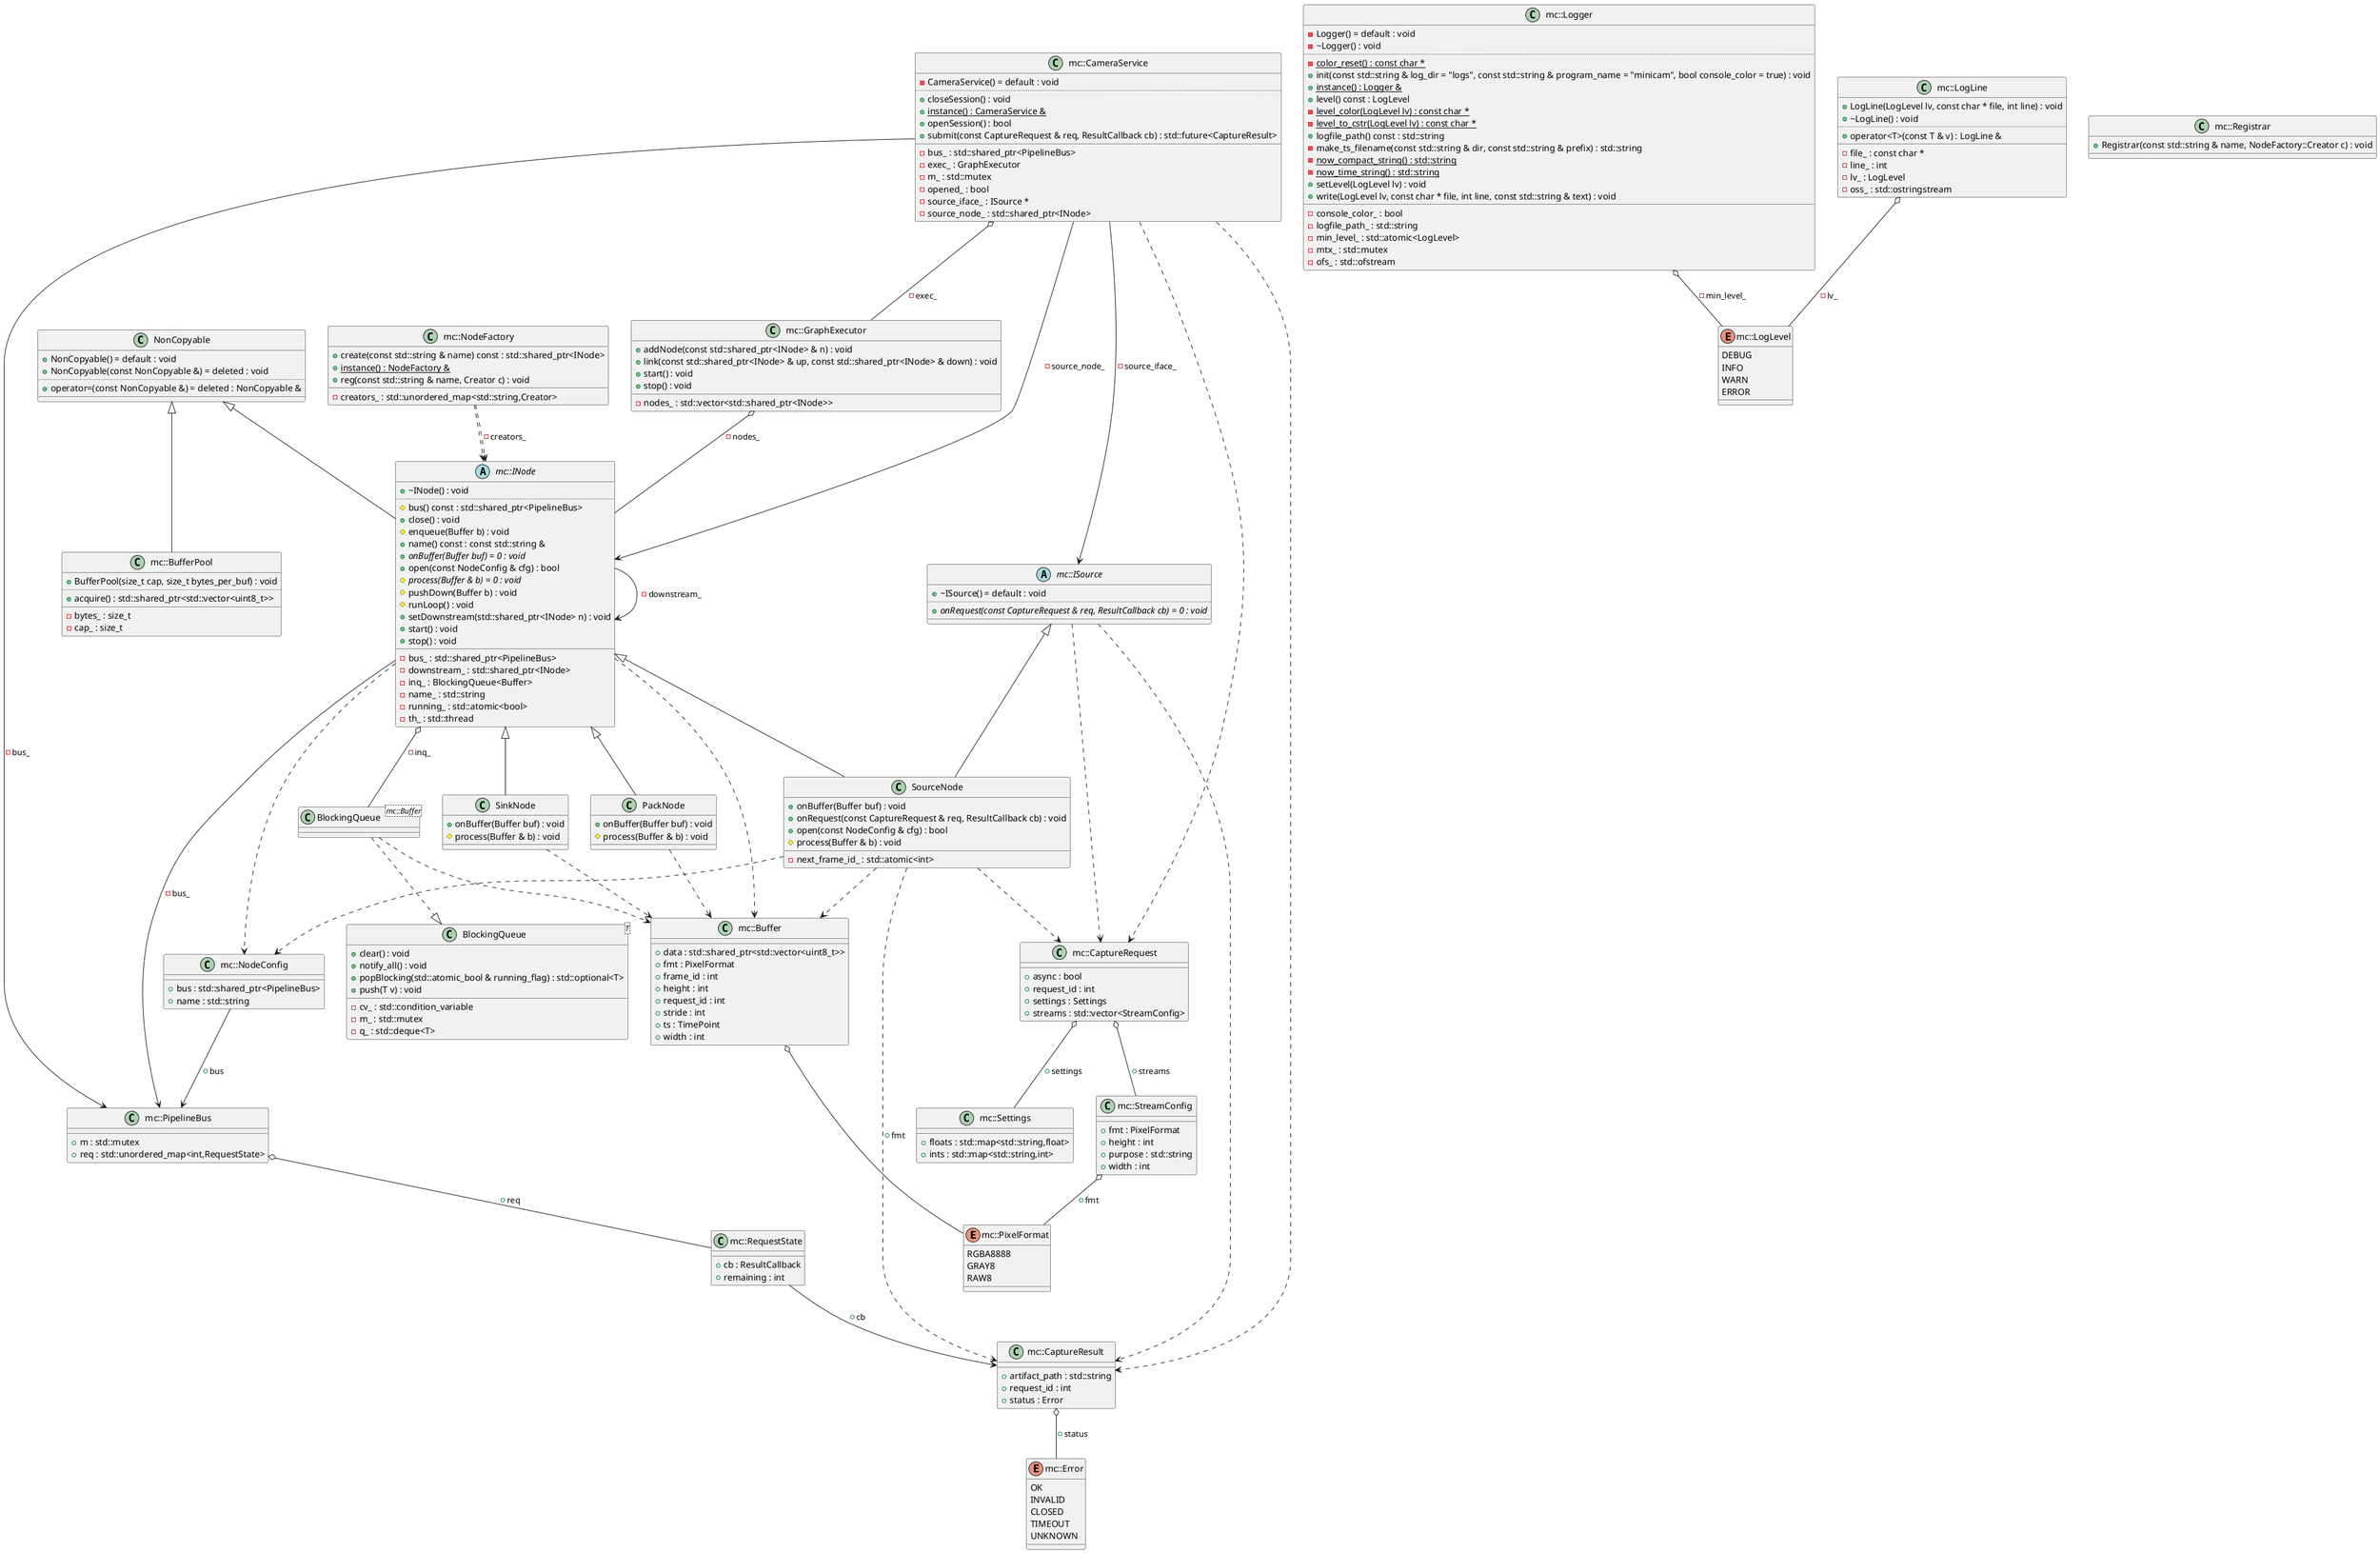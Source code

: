@startuml
enum "mc::PixelFormat" as C_0002263303045840656977
enum C_0002263303045840656977 {
RGBA8888
GRAY8
RAW8
}
enum "mc::Error" as C_0013625041519183561520
enum C_0013625041519183561520 {
OK
INVALID
CLOSED
TIMEOUT
UNKNOWN
}
class "mc::Buffer" as C_0009171545013454044788
class C_0009171545013454044788 {
__
+data : std::shared_ptr<std::vector<uint8_t>>
+fmt : PixelFormat
+frame_id : int
+height : int
+request_id : int
+stride : int
+ts : TimePoint
+width : int
}
class "mc::BufferPool" as C_0007712890257417083454
class C_0007712890257417083454 {
+BufferPool(size_t cap, size_t bytes_per_buf) : void
..
+acquire() : std::shared_ptr<std::vector<uint8_t>>
__
-bytes_ : size_t
-cap_ : size_t
}
enum "mc::LogLevel" as C_0002438828622979450295
enum C_0002438828622979450295 {
DEBUG
INFO
WARN
ERROR
}
class "mc::Logger" as C_0013063711495372386786
class C_0013063711495372386786 {
-Logger() = default : void
-~Logger() : void
..
{static} -color_reset() : const char *
+init(const std::string & log_dir = "logs", const std::string & program_name = "minicam", bool console_color = true) : void
{static} +instance() : Logger &
+level() const : LogLevel
{static} -level_color(LogLevel lv) : const char *
{static} -level_to_cstr(LogLevel lv) : const char *
+logfile_path() const : std::string
-make_ts_filename(const std::string & dir, const std::string & prefix) : std::string
{static} -now_compact_string() : std::string
{static} -now_time_string() : std::string
+setLevel(LogLevel lv) : void
+write(LogLevel lv, const char * file, int line, const std::string & text) : void
__
-console_color_ : bool
-logfile_path_ : std::string
-min_level_ : std::atomic<LogLevel>
-mtx_ : std::mutex
-ofs_ : std::ofstream
}
class "mc::LogLine" as C_0001661437457430348213
class C_0001661437457430348213 {
+LogLine(LogLevel lv, const char * file, int line) : void
+~LogLine() : void
..
+operator<T>(const T & v) : LogLine &
__
-file_ : const char *
-line_ : int
-lv_ : LogLevel
-oss_ : std::ostringstream
}
class "mc::Settings" as C_0016271119505648103915
class C_0016271119505648103915 {
__
+floats : std::map<std::string,float>
+ints : std::map<std::string,int>
}
class "mc::StreamConfig" as C_0011106816633775617728
class C_0011106816633775617728 {
__
+fmt : PixelFormat
+height : int
+purpose : std::string
+width : int
}
class "mc::CaptureRequest" as C_0011453904650235584806
class C_0011453904650235584806 {
__
+async : bool
+request_id : int
+settings : Settings
+streams : std::vector<StreamConfig>
}
class "mc::CaptureResult" as C_0003790633301303657255
class C_0003790633301303657255 {
__
+artifact_path : std::string
+request_id : int
+status : Error
}
class "mc::RequestState" as C_0011600526546242901759
class C_0011600526546242901759 {
__
+cb : ResultCallback
+remaining : int
}
class "mc::PipelineBus" as C_0016594682297027924223
class C_0016594682297027924223 {
__
+m : std::mutex
+req : std::unordered_map<int,RequestState>
}
class "mc::NodeConfig" as C_0006286502119241324156
class C_0006286502119241324156 {
__
+bus : std::shared_ptr<PipelineBus>
+name : std::string
}
abstract "mc::INode" as C_0003509329023045814024
abstract C_0003509329023045814024 {
+~INode() : void
..
#bus() const : std::shared_ptr<PipelineBus>
+close() : void
#enqueue(Buffer b) : void
+name() const : const std::string &
{abstract} +onBuffer(Buffer buf) = 0 : void
+open(const NodeConfig & cfg) : bool
{abstract} #process(Buffer & b) = 0 : void
#pushDown(Buffer b) : void
#runLoop() : void
+setDownstream(std::shared_ptr<INode> n) : void
+start() : void
+stop() : void
__
-bus_ : std::shared_ptr<PipelineBus>
-downstream_ : std::shared_ptr<INode>
-inq_ : BlockingQueue<Buffer>
-name_ : std::string
-running_ : std::atomic<bool>
-th_ : std::thread
}
class "mc::NodeFactory" as C_0005462687135532756160
class C_0005462687135532756160 {
+create(const std::string & name) const : std::shared_ptr<INode>
{static} +instance() : NodeFactory &
+reg(const std::string & name, Creator c) : void
__
-creators_ : std::unordered_map<std::string,Creator>
}
class "mc::Registrar" as C_0016579010134386172554
class C_0016579010134386172554 {
+Registrar(const std::string & name, NodeFactory::Creator c) : void
__
}
abstract "mc::ISource" as C_0005542072409888318490
abstract C_0005542072409888318490 {
+~ISource() = default : void
..
{abstract} +onRequest(const CaptureRequest & req, ResultCallback cb) = 0 : void
__
}
class "mc::GraphExecutor" as C_0007936216209441329518
class C_0007936216209441329518 {
+addNode(const std::shared_ptr<INode> & n) : void
+link(const std::shared_ptr<INode> & up, const std::shared_ptr<INode> & down) : void
+start() : void
+stop() : void
__
-nodes_ : std::vector<std::shared_ptr<INode>>
}
class "mc::CameraService" as C_0002849512389143462135
class C_0002849512389143462135 {
-CameraService() = default : void
..
+closeSession() : void
{static} +instance() : CameraService &
+openSession() : bool
+submit(const CaptureRequest & req, ResultCallback cb) : std::future<CaptureResult>
__
-bus_ : std::shared_ptr<PipelineBus>
-exec_ : GraphExecutor
-m_ : std::mutex
-opened_ : bool
-source_iface_ : ISource *
-source_node_ : std::shared_ptr<INode>
}
class "NonCopyable" as C_0003249014624577677817
class C_0003249014624577677817 {
+NonCopyable() = default : void
+NonCopyable(const NonCopyable &) = deleted : void
..
+operator=(const NonCopyable &) = deleted : NonCopyable &
__
}
class "BlockingQueue<T>" as C_0007838423220565471269
class C_0007838423220565471269 {
+clear() : void
+notify_all() : void
+popBlocking(std::atomic_bool & running_flag) : std::optional<T>
+push(T v) : void
__
-cv_ : std::condition_variable
-m_ : std::mutex
-q_ : std::deque<T>
}
class "BlockingQueue<mc::Buffer>" as C_0005628680674035532160
class C_0005628680674035532160 {
__
}
class "SinkNode" as C_0009540071098556759480
class C_0009540071098556759480 {
+onBuffer(Buffer buf) : void
#process(Buffer & b) : void
__
}
class "PackNode" as C_0011069566161062570132
class C_0011069566161062570132 {
+onBuffer(Buffer buf) : void
#process(Buffer & b) : void
__
}
class "SourceNode" as C_0001438775150474876560
class C_0001438775150474876560 {
+onBuffer(Buffer buf) : void
+onRequest(const CaptureRequest & req, ResultCallback cb) : void
+open(const NodeConfig & cfg) : bool
#process(Buffer & b) : void
__
-next_frame_id_ : std::atomic<int>
}
C_0009171545013454044788 o-- C_0002263303045840656977 : +fmt
C_0003249014624577677817 <|-- C_0007712890257417083454
C_0013063711495372386786 o-- C_0002438828622979450295 : -min_level_
C_0001661437457430348213 o-- C_0002438828622979450295 : -lv_
C_0011106816633775617728 o-- C_0002263303045840656977 : +fmt
C_0011453904650235584806 o-- C_0016271119505648103915 : +settings
C_0011453904650235584806 o-- C_0011106816633775617728 : +streams
C_0003790633301303657255 o-- C_0013625041519183561520 : +status
C_0011600526546242901759 --> C_0003790633301303657255 : +cb
C_0016594682297027924223 o-- C_0011600526546242901759 : +req
C_0006286502119241324156 --> C_0016594682297027924223 : +bus
C_0003509329023045814024 ..> C_0006286502119241324156
C_0003509329023045814024 ..> C_0009171545013454044788
C_0003509329023045814024 --> C_0003509329023045814024 : -downstream_
C_0003509329023045814024 --> C_0016594682297027924223 : -bus_
C_0003509329023045814024 o-- C_0005628680674035532160 : -inq_
C_0003249014624577677817 <|-- C_0003509329023045814024
C_0005462687135532756160 ..> C_0003509329023045814024
C_0005462687135532756160 ..> C_0003509329023045814024 : -creators_
C_0005542072409888318490 ..> C_0011453904650235584806
C_0005542072409888318490 ..> C_0003790633301303657255
C_0007936216209441329518 o-- C_0003509329023045814024 : -nodes_
C_0002849512389143462135 ..> C_0011453904650235584806
C_0002849512389143462135 ..> C_0003790633301303657255
C_0002849512389143462135 o-- C_0007936216209441329518 : -exec_
C_0002849512389143462135 --> C_0016594682297027924223 : -bus_
C_0002849512389143462135 --> C_0003509329023045814024 : -source_node_
C_0002849512389143462135 --> C_0005542072409888318490 : -source_iface_
C_0005628680674035532160 ..> C_0009171545013454044788
C_0005628680674035532160 ..|> C_0007838423220565471269
C_0009540071098556759480 ..> C_0009171545013454044788
C_0003509329023045814024 <|-- C_0009540071098556759480
C_0011069566161062570132 ..> C_0009171545013454044788
C_0003509329023045814024 <|-- C_0011069566161062570132
C_0001438775150474876560 ..> C_0006286502119241324156
C_0001438775150474876560 ..> C_0011453904650235584806
C_0001438775150474876560 ..> C_0003790633301303657255
C_0001438775150474876560 ..> C_0009171545013454044788
C_0003509329023045814024 <|-- C_0001438775150474876560
C_0005542072409888318490 <|-- C_0001438775150474876560

'Generated with clang-uml, version 0.6.2
'LLVM version Ubuntu clang version 18.1.3 (1ubuntu1)
@enduml
